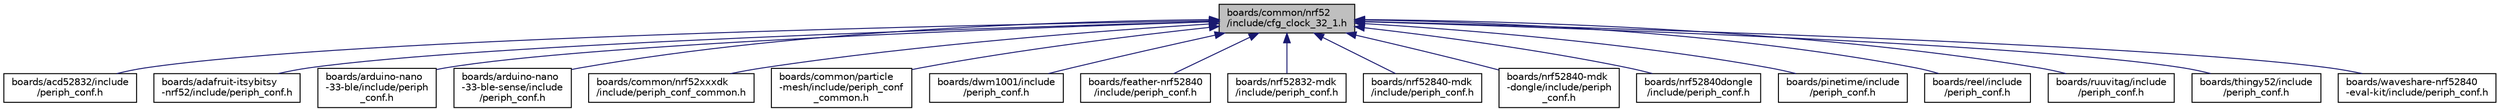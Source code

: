 digraph "boards/common/nrf52/include/cfg_clock_32_1.h"
{
 // LATEX_PDF_SIZE
  edge [fontname="Helvetica",fontsize="10",labelfontname="Helvetica",labelfontsize="10"];
  node [fontname="Helvetica",fontsize="10",shape=record];
  Node1 [label="boards/common/nrf52\l/include/cfg_clock_32_1.h",height=0.2,width=0.4,color="black", fillcolor="grey75", style="filled", fontcolor="black",tooltip="Common clock configuration for the nRF52 based boards."];
  Node1 -> Node2 [dir="back",color="midnightblue",fontsize="10",style="solid",fontname="Helvetica"];
  Node2 [label="boards/acd52832/include\l/periph_conf.h",height=0.2,width=0.4,color="black", fillcolor="white", style="filled",URL="$boards_2acd52832_2include_2periph__conf_8h.html",tooltip="Peripheral configuration for the ACD52832."];
  Node1 -> Node3 [dir="back",color="midnightblue",fontsize="10",style="solid",fontname="Helvetica"];
  Node3 [label="boards/adafruit-itsybitsy\l-nrf52/include/periph_conf.h",height=0.2,width=0.4,color="black", fillcolor="white", style="filled",URL="$boards_2adafruit-itsybitsy-nrf52_2include_2periph__conf_8h.html",tooltip="Peripheral configuration for the Adafruit ItsyBitsy nRF52840."];
  Node1 -> Node4 [dir="back",color="midnightblue",fontsize="10",style="solid",fontname="Helvetica"];
  Node4 [label="boards/arduino-nano\l-33-ble/include/periph\l_conf.h",height=0.2,width=0.4,color="black", fillcolor="white", style="filled",URL="$boards_2arduino-nano-33-ble_2include_2periph__conf_8h.html",tooltip="Peripheral configuration for the Arduino Nano 33 BLE."];
  Node1 -> Node5 [dir="back",color="midnightblue",fontsize="10",style="solid",fontname="Helvetica"];
  Node5 [label="boards/arduino-nano\l-33-ble-sense/include\l/periph_conf.h",height=0.2,width=0.4,color="black", fillcolor="white", style="filled",URL="$boards_2arduino-nano-33-ble-sense_2include_2periph__conf_8h.html",tooltip="Peripheral configuration for the Arduino Nano 33 BLE Sense."];
  Node1 -> Node6 [dir="back",color="midnightblue",fontsize="10",style="solid",fontname="Helvetica"];
  Node6 [label="boards/common/nrf52xxxdk\l/include/periph_conf_common.h",height=0.2,width=0.4,color="black", fillcolor="white", style="filled",URL="$nrf52xxxdk_2include_2periph__conf__common_8h.html",tooltip="Peripheral configuration for the nRF52 DK."];
  Node1 -> Node7 [dir="back",color="midnightblue",fontsize="10",style="solid",fontname="Helvetica"];
  Node7 [label="boards/common/particle\l-mesh/include/periph_conf\l_common.h",height=0.2,width=0.4,color="black", fillcolor="white", style="filled",URL="$particle-mesh_2include_2periph__conf__common_8h.html",tooltip="Common peripheral configuration for the Particle Mesh."];
  Node1 -> Node8 [dir="back",color="midnightblue",fontsize="10",style="solid",fontname="Helvetica"];
  Node8 [label="boards/dwm1001/include\l/periph_conf.h",height=0.2,width=0.4,color="black", fillcolor="white", style="filled",URL="$boards_2dwm1001_2include_2periph__conf_8h.html",tooltip="Peripheral configuration for the DWM1001 dev board."];
  Node1 -> Node9 [dir="back",color="midnightblue",fontsize="10",style="solid",fontname="Helvetica"];
  Node9 [label="boards/feather-nrf52840\l/include/periph_conf.h",height=0.2,width=0.4,color="black", fillcolor="white", style="filled",URL="$boards_2feather-nrf52840_2include_2periph__conf_8h.html",tooltip="Peripheral configuration for the Adafruit Feather nRF52840 Express."];
  Node1 -> Node10 [dir="back",color="midnightblue",fontsize="10",style="solid",fontname="Helvetica"];
  Node10 [label="boards/nrf52832-mdk\l/include/periph_conf.h",height=0.2,width=0.4,color="black", fillcolor="white", style="filled",URL="$boards_2nrf52832-mdk_2include_2periph__conf_8h.html",tooltip="Peripheral configuration for the nRF52832-MDK."];
  Node1 -> Node11 [dir="back",color="midnightblue",fontsize="10",style="solid",fontname="Helvetica"];
  Node11 [label="boards/nrf52840-mdk\l/include/periph_conf.h",height=0.2,width=0.4,color="black", fillcolor="white", style="filled",URL="$boards_2nrf52840-mdk_2include_2periph__conf_8h.html",tooltip="Peripheral configuration for the nRF52840-MDK."];
  Node1 -> Node12 [dir="back",color="midnightblue",fontsize="10",style="solid",fontname="Helvetica"];
  Node12 [label="boards/nrf52840-mdk\l-dongle/include/periph\l_conf.h",height=0.2,width=0.4,color="black", fillcolor="white", style="filled",URL="$boards_2nrf52840-mdk-dongle_2include_2periph__conf_8h.html",tooltip="Peripheral configuration for the nRF52840 MDK USB Dongle."];
  Node1 -> Node13 [dir="back",color="midnightblue",fontsize="10",style="solid",fontname="Helvetica"];
  Node13 [label="boards/nrf52840dongle\l/include/periph_conf.h",height=0.2,width=0.4,color="black", fillcolor="white", style="filled",URL="$boards_2nrf52840dongle_2include_2periph__conf_8h.html",tooltip="Peripheral configuration for the nRF52840-Dongle."];
  Node1 -> Node14 [dir="back",color="midnightblue",fontsize="10",style="solid",fontname="Helvetica"];
  Node14 [label="boards/pinetime/include\l/periph_conf.h",height=0.2,width=0.4,color="black", fillcolor="white", style="filled",URL="$boards_2pinetime_2include_2periph__conf_8h.html",tooltip="Peripheral configuration for the PineTime."];
  Node1 -> Node15 [dir="back",color="midnightblue",fontsize="10",style="solid",fontname="Helvetica"];
  Node15 [label="boards/reel/include\l/periph_conf.h",height=0.2,width=0.4,color="black", fillcolor="white", style="filled",URL="$boards_2reel_2include_2periph__conf_8h.html",tooltip="Peripheral configuration for the Phytec 'reel board'."];
  Node1 -> Node16 [dir="back",color="midnightblue",fontsize="10",style="solid",fontname="Helvetica"];
  Node16 [label="boards/ruuvitag/include\l/periph_conf.h",height=0.2,width=0.4,color="black", fillcolor="white", style="filled",URL="$boards_2ruuvitag_2include_2periph__conf_8h.html",tooltip="Peripheral configuration for the RuuviTag."];
  Node1 -> Node17 [dir="back",color="midnightblue",fontsize="10",style="solid",fontname="Helvetica"];
  Node17 [label="boards/thingy52/include\l/periph_conf.h",height=0.2,width=0.4,color="black", fillcolor="white", style="filled",URL="$boards_2thingy52_2include_2periph__conf_8h.html",tooltip="Peripheral configuration for the Thingy:52."];
  Node1 -> Node18 [dir="back",color="midnightblue",fontsize="10",style="solid",fontname="Helvetica"];
  Node18 [label="boards/waveshare-nrf52840\l-eval-kit/include/periph_conf.h",height=0.2,width=0.4,color="black", fillcolor="white", style="filled",URL="$boards_2waveshare-nrf52840-eval-kit_2include_2periph__conf_8h.html",tooltip="Peripheral configuration for the Waveshare nRF52840 Eval Kit."];
}

